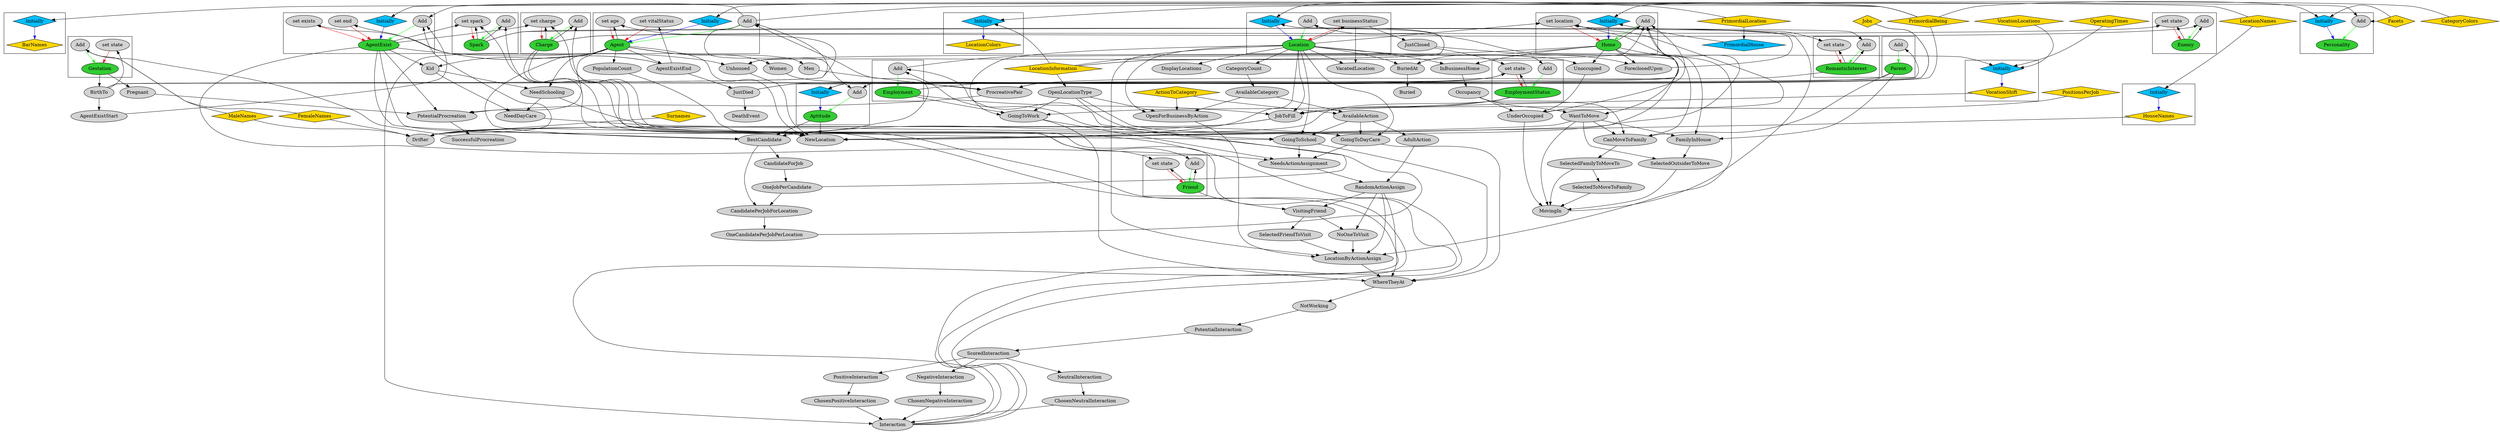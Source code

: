 digraph {
splines=true
node [ style="filled"]
subgraph "cluster_BarNames"{
v4 [ label = "BarNames" fillcolor="gold" shape="diamond"];
v5 [ label = "Initially" fillcolor="deepskyblue" shape="diamond"];
}
subgraph "cluster_HouseNames"{
v6 [ label = "HouseNames" fillcolor="gold" shape="diamond"];
v7 [ label = "Initially" fillcolor="deepskyblue" shape="diamond"];
}
subgraph "cluster_VocationShift"{
v15 [ label = "VocationShift" fillcolor="gold" shape="diamond"];
v16 [ label = "Initially" fillcolor="deepskyblue" shape="diamond"];
}
subgraph "cluster_LocationColors"{
v20 [ label = "LocationColors" fillcolor="gold" shape="diamond"];
v21 [ label = "Initially" fillcolor="deepskyblue" shape="diamond"];
}
subgraph "cluster_Agent"{
v22 [ label = "Agent" fillcolor="limegreen"];
v23 [ label = "Add"];
v125 [ label = "Initially" fillcolor="deepskyblue" shape="diamond"];
v126 [ label = "set vitalStatus"];
v127 [ label = "set age"];
}
subgraph "cluster_AgentExist"{
v57 [ label = "AgentExist" fillcolor="limegreen"];
v58 [ label = "Add"];
v60 [ label = "Initially" fillcolor="deepskyblue" shape="diamond"];
v61 [ label = "set end"];
v63 [ label = "set exists"];
}
subgraph "cluster_Personality"{
v128 [ label = "Personality" fillcolor="limegreen"];
v129 [ label = "Add"];
v130 [ label = "Initially" fillcolor="deepskyblue" shape="diamond"];
}
subgraph "cluster_Aptitude"{
v75 [ label = "Aptitude" fillcolor="limegreen"];
v76 [ label = "Add"];
v77 [ label = "Initially" fillcolor="deepskyblue" shape="diamond"];
}
subgraph "cluster_Friend"{
v89 [ label = "Friend" fillcolor="limegreen"];
v90 [ label = "Add"];
v94 [ label = "set state"];
}
subgraph "cluster_Enemy"{
v132 [ label = "Enemy" fillcolor="limegreen"];
v133 [ label = "Add"];
v134 [ label = "set state"];
}
subgraph "cluster_RomanticInterest"{
v39 [ label = "RomanticInterest" fillcolor="limegreen"];
v40 [ label = "Add"];
v102 [ label = "set state"];
}
subgraph "cluster_Gestation"{
v33 [ label = "Gestation" fillcolor="limegreen"];
v34 [ label = "Add"];
v107 [ label = "set state"];
}
subgraph "cluster_Parent"{
v105 [ label = "Parent" fillcolor="limegreen"];
v106 [ label = "Add"];
}
subgraph "cluster_Location"{
v26 [ label = "Location" fillcolor="limegreen"];
v27 [ label = "Add"];
v81 [ label = "set businessStatus"];
v124 [ label = "Initially" fillcolor="deepskyblue" shape="diamond"];
}
subgraph "cluster_Home"{
v30 [ label = "Home" fillcolor="limegreen"];
v31 [ label = "Add"];
v113 [ label = "Initially" fillcolor="deepskyblue" shape="diamond"];
v115 [ label = "set location"];
}
subgraph "cluster_EmploymentStatus"{
v67 [ label = "EmploymentStatus" fillcolor="limegreen"];
v68 [ label = "Add"];
v78 [ label = "set state"];
}
subgraph "cluster_Employment"{
v69 [ label = "Add"];
v82 [ label = "Employment" fillcolor="limegreen"];
}
subgraph "cluster_Spark"{
v41 [ label = "Spark" fillcolor="limegreen"];
v42 [ label = "Add"];
v101 [ label = "set spark"];
}
subgraph "cluster_Charge"{
v91 [ label = "Charge" fillcolor="limegreen"];
v92 [ label = "Add"];
v93 [ label = "set charge"];
}
v0 [ label = "FemaleNames" fillcolor="gold" shape="diamond"];
v1 [ label = "MaleNames" fillcolor="gold" shape="diamond"];
v2 [ label = "Surnames" fillcolor="gold" shape="diamond"];
v3 [ label = "LocationNames" fillcolor="gold" shape="diamond"];
v8 [ label = "Facets" fillcolor="gold" shape="diamond"];
v9 [ label = "Jobs" fillcolor="gold" shape="diamond"];
v10 [ label = "PrimordialBeing" fillcolor="gold" shape="diamond"];
v11 [ label = "PrimordialLocation" fillcolor="gold" shape="diamond"];
v12 [ label = "LocationInformation" fillcolor="gold" shape="diamond"];
v13 [ label = "VocationLocations" fillcolor="gold" shape="diamond"];
v14 [ label = "OperatingTimes" fillcolor="gold" shape="diamond"];
v17 [ label = "PositionsPerJob" fillcolor="gold" shape="diamond"];
v18 [ label = "ActionToCategory" fillcolor="gold" shape="diamond"];
v19 [ label = "CategoryColors" fillcolor="gold" shape="diamond"];
v24 [ label = "Drifter"];
v25 [ label = "JobToFill"];
v28 [ label = "NewLocation"];
v29 [ label = "WantToMove"];
v32 [ label = "BirthTo"];
v35 [ label = "SuccessfulProcreation"];
v36 [ label = "PotentialProcreation"];
v37 [ label = "Pregnant"];
v38 [ label = "ProcreativePair"];
v43 [ label = "Interaction"];
v44 [ label = "ChosenPositiveInteraction"];
v45 [ label = "PositiveInteraction"];
v46 [ label = "ScoredInteraction"];
v47 [ label = "PotentialInteraction"];
v48 [ label = "NotWorking"];
v49 [ label = "WhereTheyAt"];
v50 [ label = "GoingToSchool"];
v51 [ label = "AvailableAction"];
v52 [ label = "AvailableCategory"];
v53 [ label = "CategoryCount"];
v54 [ label = "OpenLocationType"];
v55 [ label = "NeedSchooling"];
v56 [ label = "Kid"];
v59 [ label = "AgentExistStart"];
v62 [ label = "AgentExistEnd"];
v64 [ label = "GoingToDayCare"];
v65 [ label = "NeedDayCare"];
v66 [ label = "GoingToWork"];
v70 [ label = "OneCandidatePerJobPerLocation"];
v71 [ label = "CandidatePerJobForLocation"];
v72 [ label = "OneJobPerCandidate"];
v73 [ label = "CandidateForJob"];
v74 [ label = "BestCandidate"];
v79 [ label = "JustDied"];
v80 [ label = "JustClosed"];
v83 [ label = "RandomActionAssign"];
v84 [ label = "AdultAction"];
v85 [ label = "NeedsActionAssignment"];
v86 [ label = "LocationByActionAssign"];
v87 [ label = "NoOneToVisit"];
v88 [ label = "VisitingFriend"];
v95 [ label = "SelectedFriendToVisit"];
v96 [ label = "OpenForBusinessByAction"];
v97 [ label = "ChosenNeutralInteraction"];
v98 [ label = "NeutralInteraction"];
v99 [ label = "ChosenNegativeInteraction"];
v100 [ label = "NegativeInteraction"];
v103 [ label = "Women"];
v104 [ label = "Men"];
v108 [ label = "UnderOccupied"];
v109 [ label = "Occupancy"];
v110 [ label = "InBusinessHome"];
v111 [ label = "Unoccupied"];
v112 [ label = "Unhoused"];
v114 [ label = "PrimordialHouse" fillcolor="deepskyblue" shape="diamond"];
v116 [ label = "ForeclosedUpon"];
v117 [ label = "MovingIn"];
v118 [ label = "SelectedToMoveToFamily"];
v119 [ label = "SelectedFamilyToMoveTo"];
v120 [ label = "CanMoveToFamily"];
v121 [ label = "SelectedOutsiderToMove"];
v122 [ label = "FamilyInHouse"];
v123 [ label = "PopulationCount"];
v131 [ label = "DeathEvent"];
v135 [ label = "VacatedLocation"];
v136 [ label = "DisplayLocations"];
v137 [ label = "BuriedAt"];
v138 [ label = "Buried"];
v5 -> v4 [ color="blue" ]
v3 -> v5 [ constraint="false" ]
v7 -> v6 [ color="blue" ]
v3 -> v7 [ constraint="false" ]
v16 -> v15 [ color="blue" ]
v13 -> v16 [ constraint="false" ]
v12 -> v16 [ constraint="false" ]
v14 -> v16 [ constraint="false" ]
v21 -> v20 [ color="blue" ]
v12 -> v21 [ constraint="false" ]
v19 -> v21 [ constraint="false" ]
v23 -> v22 [ color="green" ]
v24 -> v23 [ constraint="false" ]
v2 -> v24
v1 -> v24
v0 -> v24
v25 -> v24
v26 -> v25
v27 -> v26 [ color="green" ]
v28 -> v27 [ constraint="false" ]
v26 -> v28
v29 -> v28
v30 -> v29
v31 -> v30 [ color="green" ]
v32 -> v31 [ constraint="false" ]
v33 -> v32
v34 -> v33 [ color="green" ]
v35 -> v34 [ constraint="false" ]
v36 -> v35
v37 -> v36
v33 -> v37
v38 -> v36
v39 -> v38
v40 -> v39 [ color="green" ]
v39 -> v40 [ constraint="false" ]
v41 -> v40 [ constraint="false" ]
v42 -> v41 [ color="green" ]
v41 -> v42 [ constraint="false" ]
v43 -> v42 [ constraint="false" ]
v44 -> v43
v45 -> v44
v46 -> v45
v47 -> v46
v48 -> v47
v49 -> v48
v50 -> v49
v51 -> v50
v18 -> v51
v52 -> v51
v53 -> v52
v26 -> v53
v54 -> v50
v12 -> v54
v26 -> v50
v55 -> v50
v56 -> v55
v57 -> v56
v58 -> v57 [ color="green" ]
v59 -> v58 [ constraint="false" ]
v32 -> v59
v24 -> v58 [ constraint="false" ]
v23 -> v58 [ constraint="false" ]
v60 -> v57 [ color="blue" ]
v10 -> v60 [ constraint="false" ]
v61 -> v57 [ color="red" ]
v62 -> v61 [ constraint="false" ]
v22 -> v62
v63 -> v57 [ color="red" ]
v62 -> v63 [ constraint="false" ]
v22 -> v56
v22 -> v55
v64 -> v49
v51 -> v64
v54 -> v64
v26 -> v64
v65 -> v64
v55 -> v65
v56 -> v65
v66 -> v49
v54 -> v66
v26 -> v66
v67 -> v66
v68 -> v67 [ color="green" ]
v69 -> v68 [ constraint="false" ]
v70 -> v69 [ constraint="false" ]
v71 -> v70
v72 -> v71
v73 -> v72
v74 -> v73
v25 -> v74
v57 -> v74
v67 -> v74
v22 -> v74
v75 -> v74
v76 -> v75 [ color="green" ]
v23 -> v76 [ constraint="false" ]
v9 -> v76 [ constraint="false" ]
v77 -> v75 [ color="blue" ]
v10 -> v77 [ constraint="false" ]
v9 -> v77 [ constraint="false" ]
v74 -> v71
v72 -> v69 [ constraint="false" ]
v78 -> v67 [ color="red" ]
v79 -> v78 [ constraint="false" ]
v62 -> v79
v67 -> v78 [ constraint="false" ]
v80 -> v78 [ constraint="false" ]
v81 -> v80
v26 -> v81 [ constraint="false" ]
v82 -> v78 [ constraint="false" ]
v69 -> v82 [ color="green" ]
v82 -> v66
v83 -> v49
v84 -> v83
v51 -> v84
v85 -> v83
v66 -> v85
v64 -> v85
v50 -> v85
v57 -> v85
v86 -> v49
v83 -> v86
v30 -> v86
v87 -> v86
v88 -> v87
v83 -> v88
v89 -> v88
v90 -> v89 [ color="green" ]
v89 -> v90 [ constraint="false" ]
v91 -> v90 [ constraint="false" ]
v92 -> v91 [ color="green" ]
v91 -> v92 [ constraint="false" ]
v43 -> v92 [ constraint="false" ]
v93 -> v91 [ color="red" ]
v43 -> v93 [ constraint="false" ]
v91 -> v93 [ constraint="false" ]
v57 -> v93 [ constraint="false" ]
v94 -> v89 [ color="red" ]
v91 -> v94 [ constraint="false" ]
v89 -> v94 [ constraint="false" ]
v83 -> v87
v95 -> v86
v88 -> v95
v96 -> v86
v18 -> v96
v52 -> v96
v54 -> v96
v26 -> v96
v26 -> v86
v22 -> v43
v97 -> v43
v98 -> v97
v46 -> v98
v99 -> v43
v100 -> v99
v46 -> v100
v101 -> v41 [ color="red" ]
v43 -> v101 [ constraint="false" ]
v41 -> v101 [ constraint="false" ]
v57 -> v101 [ constraint="false" ]
v102 -> v39 [ color="red" ]
v41 -> v102 [ constraint="false" ]
v39 -> v102 [ constraint="false" ]
v103 -> v38
v22 -> v103
v104 -> v38
v22 -> v104
v105 -> v38
v106 -> v105 [ color="green" ]
v32 -> v106 [ constraint="false" ]
v22 -> v36
v57 -> v36
v1 -> v34 [ constraint="false" ]
v0 -> v34 [ constraint="false" ]
v107 -> v33 [ color="red" ]
v32 -> v107 [ constraint="false" ]
v30 -> v31 [ constraint="false" ]
v108 -> v31 [ constraint="false" ]
v109 -> v108
v110 -> v109
v26 -> v110
v30 -> v110
v111 -> v108
v30 -> v111
v26 -> v111
v24 -> v31 [ constraint="false" ]
v112 -> v31 [ constraint="false" ]
v30 -> v112
v57 -> v112
v113 -> v30 [ color="blue" ]
v114 -> v113 [ constraint="false" ]
v11 -> v114
v10 -> v113 [ constraint="false" ]
v115 -> v30 [ color="red" ]
v79 -> v115 [ constraint="false" ]
v26 -> v115 [ constraint="false" ]
v108 -> v115 [ constraint="false" ]
v116 -> v115 [ constraint="false" ]
v30 -> v116
v80 -> v116
v117 -> v115 [ constraint="false" ]
v118 -> v117
v119 -> v118
v120 -> v119
v105 -> v120
v29 -> v120
v30 -> v120
v109 -> v120
v119 -> v117
v121 -> v117
v122 -> v121
v105 -> v122
v29 -> v122
v30 -> v122
v29 -> v121
v108 -> v117
v29 -> v117
v109 -> v29
v6 -> v28
v112 -> v28
v75 -> v28
v22 -> v28
v57 -> v28
v123 -> v28
v22 -> v123
v12 -> v27 [ constraint="false" ]
v124 -> v26 [ color="blue" ]
v11 -> v124 [ constraint="false" ]
v12 -> v124 [ constraint="false" ]
v81 -> v26 [ color="red" ]
v15 -> v25
v17 -> v25
v82 -> v25
v67 -> v25
v32 -> v23 [ constraint="false" ]
v125 -> v22 [ color="blue" ]
v10 -> v125 [ constraint="false" ]
v126 -> v22 [ color="red" ]
v62 -> v126 [ constraint="false" ]
v127 -> v22 [ color="red" ]
v32 -> v127 [ constraint="false" ]
v22 -> v127 [ constraint="false" ]
v129 -> v128 [ color="green" ]
v23 -> v129 [ constraint="false" ]
v8 -> v129 [ constraint="false" ]
v130 -> v128 [ color="blue" ]
v10 -> v130 [ constraint="false" ]
v8 -> v130 [ constraint="false" ]
v79 -> v131
v133 -> v132 [ color="green" ]
v132 -> v133 [ constraint="false" ]
v91 -> v133 [ constraint="false" ]
v134 -> v132 [ color="red" ]
v91 -> v134 [ constraint="false" ]
v132 -> v134 [ constraint="false" ]
v81 -> v135
v26 -> v135
v26 -> v136
v26 -> v137
v30 -> v137
v137 -> v138
}
